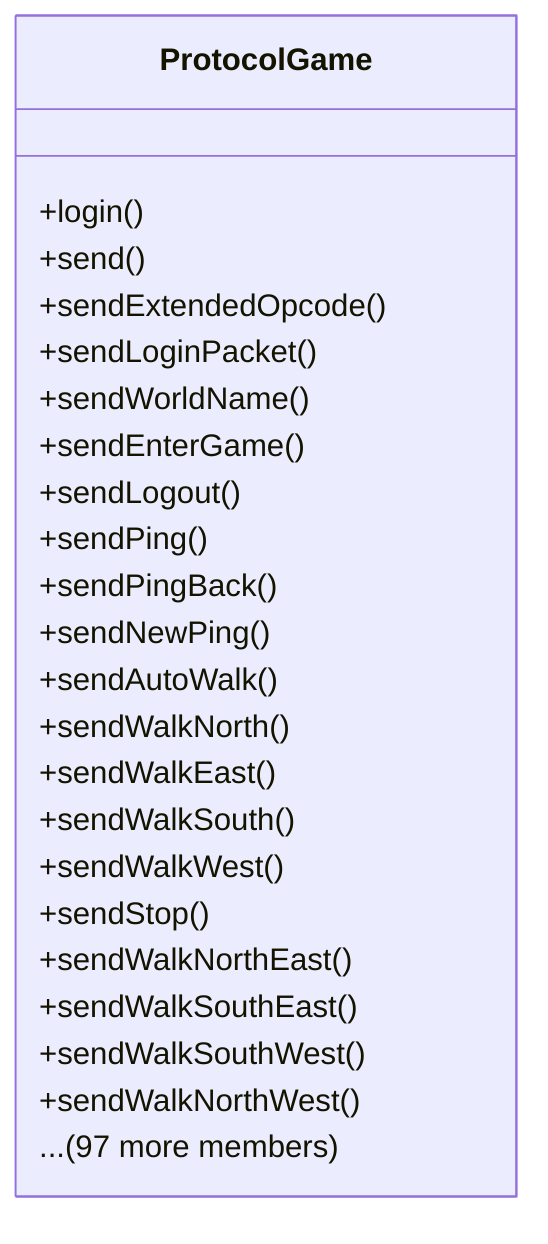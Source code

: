 classDiagram
    class ProtocolGame {
        +login()
        +send()
        +sendExtendedOpcode()
        +sendLoginPacket()
        +sendWorldName()
        +sendEnterGame()
        +sendLogout()
        +sendPing()
        +sendPingBack()
        +sendNewPing()
        +sendAutoWalk()
        +sendWalkNorth()
        +sendWalkEast()
        +sendWalkSouth()
        +sendWalkWest()
        +sendStop()
        +sendWalkNorthEast()
        +sendWalkSouthEast()
        +sendWalkSouthWest()
        +sendWalkNorthWest()
        ... (97 more members)
    }